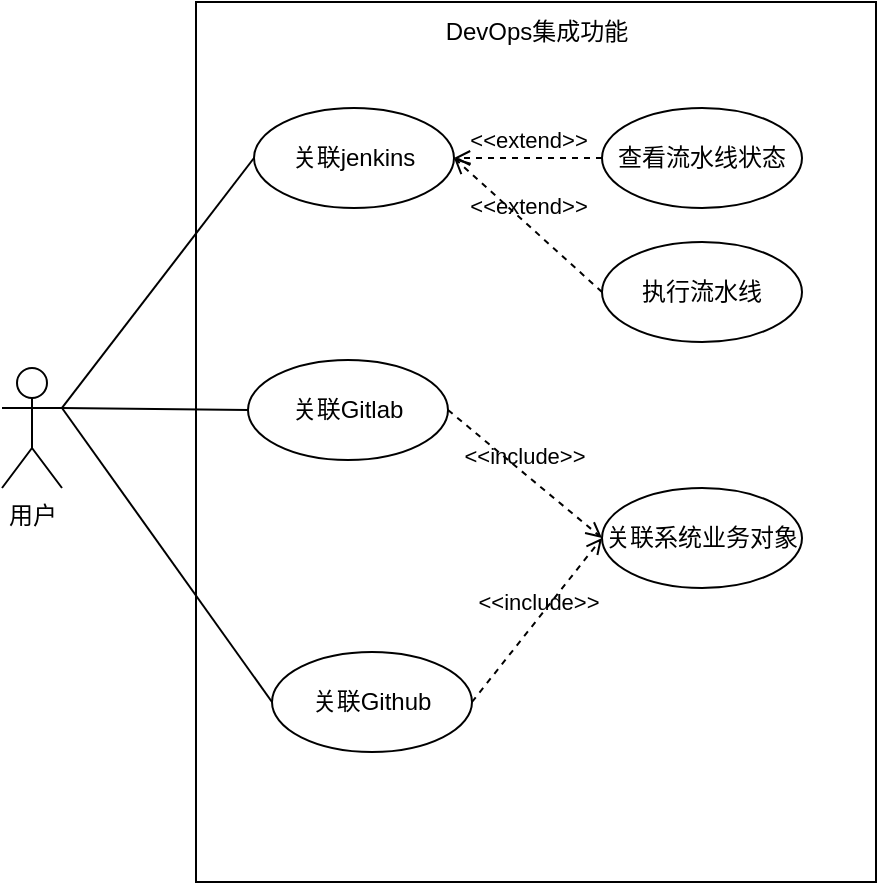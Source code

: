 <mxfile version="26.2.8">
  <diagram name="第 1 页" id="oVNDmvztu-qrapXRM5BJ">
    <mxGraphModel dx="1236" dy="790" grid="0" gridSize="10" guides="1" tooltips="1" connect="1" arrows="1" fold="1" page="1" pageScale="1" pageWidth="827" pageHeight="1169" math="0" shadow="0">
      <root>
        <mxCell id="0" />
        <mxCell id="1" parent="0" />
        <mxCell id="lu8kf9NNv5I0NGM0YdXV-1" value="用户" style="shape=umlActor;verticalLabelPosition=bottom;verticalAlign=top;html=1;" parent="1" vertex="1">
          <mxGeometry x="116" y="248" width="30" height="60" as="geometry" />
        </mxCell>
        <mxCell id="lu8kf9NNv5I0NGM0YdXV-2" value="" style="rounded=0;whiteSpace=wrap;html=1;" parent="1" vertex="1">
          <mxGeometry x="213" y="65" width="340" height="440" as="geometry" />
        </mxCell>
        <mxCell id="lu8kf9NNv5I0NGM0YdXV-3" value="DevOps集成功能" style="text;html=1;align=center;verticalAlign=middle;whiteSpace=wrap;rounded=0;" parent="1" vertex="1">
          <mxGeometry x="333.5" y="65" width="99" height="30" as="geometry" />
        </mxCell>
        <mxCell id="lu8kf9NNv5I0NGM0YdXV-10" value="查看流水线状态" style="ellipse;whiteSpace=wrap;html=1;" parent="1" vertex="1">
          <mxGeometry x="416" y="118" width="100" height="50" as="geometry" />
        </mxCell>
        <mxCell id="lu8kf9NNv5I0NGM0YdXV-26" value="关联jenkins" style="ellipse;whiteSpace=wrap;html=1;" parent="1" vertex="1">
          <mxGeometry x="242" y="118" width="100" height="50" as="geometry" />
        </mxCell>
        <mxCell id="lu8kf9NNv5I0NGM0YdXV-28" value="关联Github" style="ellipse;whiteSpace=wrap;html=1;" parent="1" vertex="1">
          <mxGeometry x="251" y="390" width="100" height="50" as="geometry" />
        </mxCell>
        <mxCell id="lu8kf9NNv5I0NGM0YdXV-29" value="关联Gitlab" style="ellipse;whiteSpace=wrap;html=1;" parent="1" vertex="1">
          <mxGeometry x="239" y="244" width="100" height="50" as="geometry" />
        </mxCell>
        <mxCell id="lu8kf9NNv5I0NGM0YdXV-31" value="执行流水线" style="ellipse;whiteSpace=wrap;html=1;" parent="1" vertex="1">
          <mxGeometry x="416" y="185" width="100" height="50" as="geometry" />
        </mxCell>
        <mxCell id="lu8kf9NNv5I0NGM0YdXV-34" value="关联系统业务对象" style="ellipse;whiteSpace=wrap;html=1;" parent="1" vertex="1">
          <mxGeometry x="416" y="308" width="100" height="50" as="geometry" />
        </mxCell>
        <mxCell id="lu8kf9NNv5I0NGM0YdXV-37" value="&amp;lt;&amp;lt;include&amp;gt;&amp;gt;" style="html=1;verticalAlign=bottom;labelBackgroundColor=none;endArrow=open;endFill=0;dashed=1;rounded=0;exitX=1;exitY=0.5;exitDx=0;exitDy=0;entryX=0;entryY=0.5;entryDx=0;entryDy=0;" parent="1" source="lu8kf9NNv5I0NGM0YdXV-29" target="lu8kf9NNv5I0NGM0YdXV-34" edge="1">
          <mxGeometry width="160" relative="1" as="geometry">
            <mxPoint x="352" y="312" as="sourcePoint" />
            <mxPoint x="426" y="287" as="targetPoint" />
          </mxGeometry>
        </mxCell>
        <mxCell id="lu8kf9NNv5I0NGM0YdXV-38" value="&amp;lt;&amp;lt;include&amp;gt;&amp;gt;" style="html=1;verticalAlign=bottom;labelBackgroundColor=none;endArrow=open;endFill=0;dashed=1;rounded=0;exitX=1;exitY=0.5;exitDx=0;exitDy=0;entryX=0;entryY=0.5;entryDx=0;entryDy=0;" parent="1" source="lu8kf9NNv5I0NGM0YdXV-28" target="lu8kf9NNv5I0NGM0YdXV-34" edge="1">
          <mxGeometry width="160" relative="1" as="geometry">
            <mxPoint x="352" y="473" as="sourcePoint" />
            <mxPoint x="426" y="517" as="targetPoint" />
          </mxGeometry>
        </mxCell>
        <mxCell id="lu8kf9NNv5I0NGM0YdXV-39" value="&amp;lt;&amp;lt;extend&amp;gt;&amp;gt;" style="html=1;verticalAlign=bottom;labelBackgroundColor=none;endArrow=open;endFill=0;dashed=1;rounded=0;exitX=0;exitY=0.5;exitDx=0;exitDy=0;entryX=1;entryY=0.5;entryDx=0;entryDy=0;" parent="1" source="lu8kf9NNv5I0NGM0YdXV-10" target="lu8kf9NNv5I0NGM0YdXV-26" edge="1">
          <mxGeometry width="160" relative="1" as="geometry">
            <mxPoint x="332" y="404" as="sourcePoint" />
            <mxPoint x="492" y="404" as="targetPoint" />
          </mxGeometry>
        </mxCell>
        <mxCell id="lu8kf9NNv5I0NGM0YdXV-40" value="&amp;lt;&amp;lt;extend&amp;gt;&amp;gt;" style="html=1;verticalAlign=bottom;labelBackgroundColor=none;endArrow=open;endFill=0;dashed=1;rounded=0;exitX=0;exitY=0.5;exitDx=0;exitDy=0;entryX=1;entryY=0.5;entryDx=0;entryDy=0;" parent="1" source="lu8kf9NNv5I0NGM0YdXV-31" target="lu8kf9NNv5I0NGM0YdXV-26" edge="1">
          <mxGeometry width="160" relative="1" as="geometry">
            <mxPoint x="426" y="153" as="sourcePoint" />
            <mxPoint x="352" y="153" as="targetPoint" />
          </mxGeometry>
        </mxCell>
        <mxCell id="lu8kf9NNv5I0NGM0YdXV-44" value="" style="endArrow=none;html=1;rounded=0;exitX=1;exitY=0.333;exitDx=0;exitDy=0;exitPerimeter=0;entryX=0;entryY=0.5;entryDx=0;entryDy=0;" parent="1" source="lu8kf9NNv5I0NGM0YdXV-1" target="lu8kf9NNv5I0NGM0YdXV-28" edge="1">
          <mxGeometry width="50" height="50" relative="1" as="geometry">
            <mxPoint x="155" y="385" as="sourcePoint" />
            <mxPoint x="252" y="632" as="targetPoint" />
          </mxGeometry>
        </mxCell>
        <mxCell id="lu8kf9NNv5I0NGM0YdXV-45" value="" style="endArrow=none;html=1;rounded=0;exitX=1;exitY=0.333;exitDx=0;exitDy=0;exitPerimeter=0;entryX=0;entryY=0.5;entryDx=0;entryDy=0;" parent="1" source="lu8kf9NNv5I0NGM0YdXV-1" target="lu8kf9NNv5I0NGM0YdXV-29" edge="1">
          <mxGeometry width="50" height="50" relative="1" as="geometry">
            <mxPoint x="155" y="385" as="sourcePoint" />
            <mxPoint x="252" y="553" as="targetPoint" />
          </mxGeometry>
        </mxCell>
        <mxCell id="lu8kf9NNv5I0NGM0YdXV-46" value="" style="endArrow=none;html=1;rounded=0;entryX=0;entryY=0.5;entryDx=0;entryDy=0;exitX=1;exitY=0.333;exitDx=0;exitDy=0;exitPerimeter=0;" parent="1" source="lu8kf9NNv5I0NGM0YdXV-1" target="lu8kf9NNv5I0NGM0YdXV-26" edge="1">
          <mxGeometry width="50" height="50" relative="1" as="geometry">
            <mxPoint x="146" y="375" as="sourcePoint" />
            <mxPoint x="252" y="473" as="targetPoint" />
          </mxGeometry>
        </mxCell>
      </root>
    </mxGraphModel>
  </diagram>
</mxfile>
